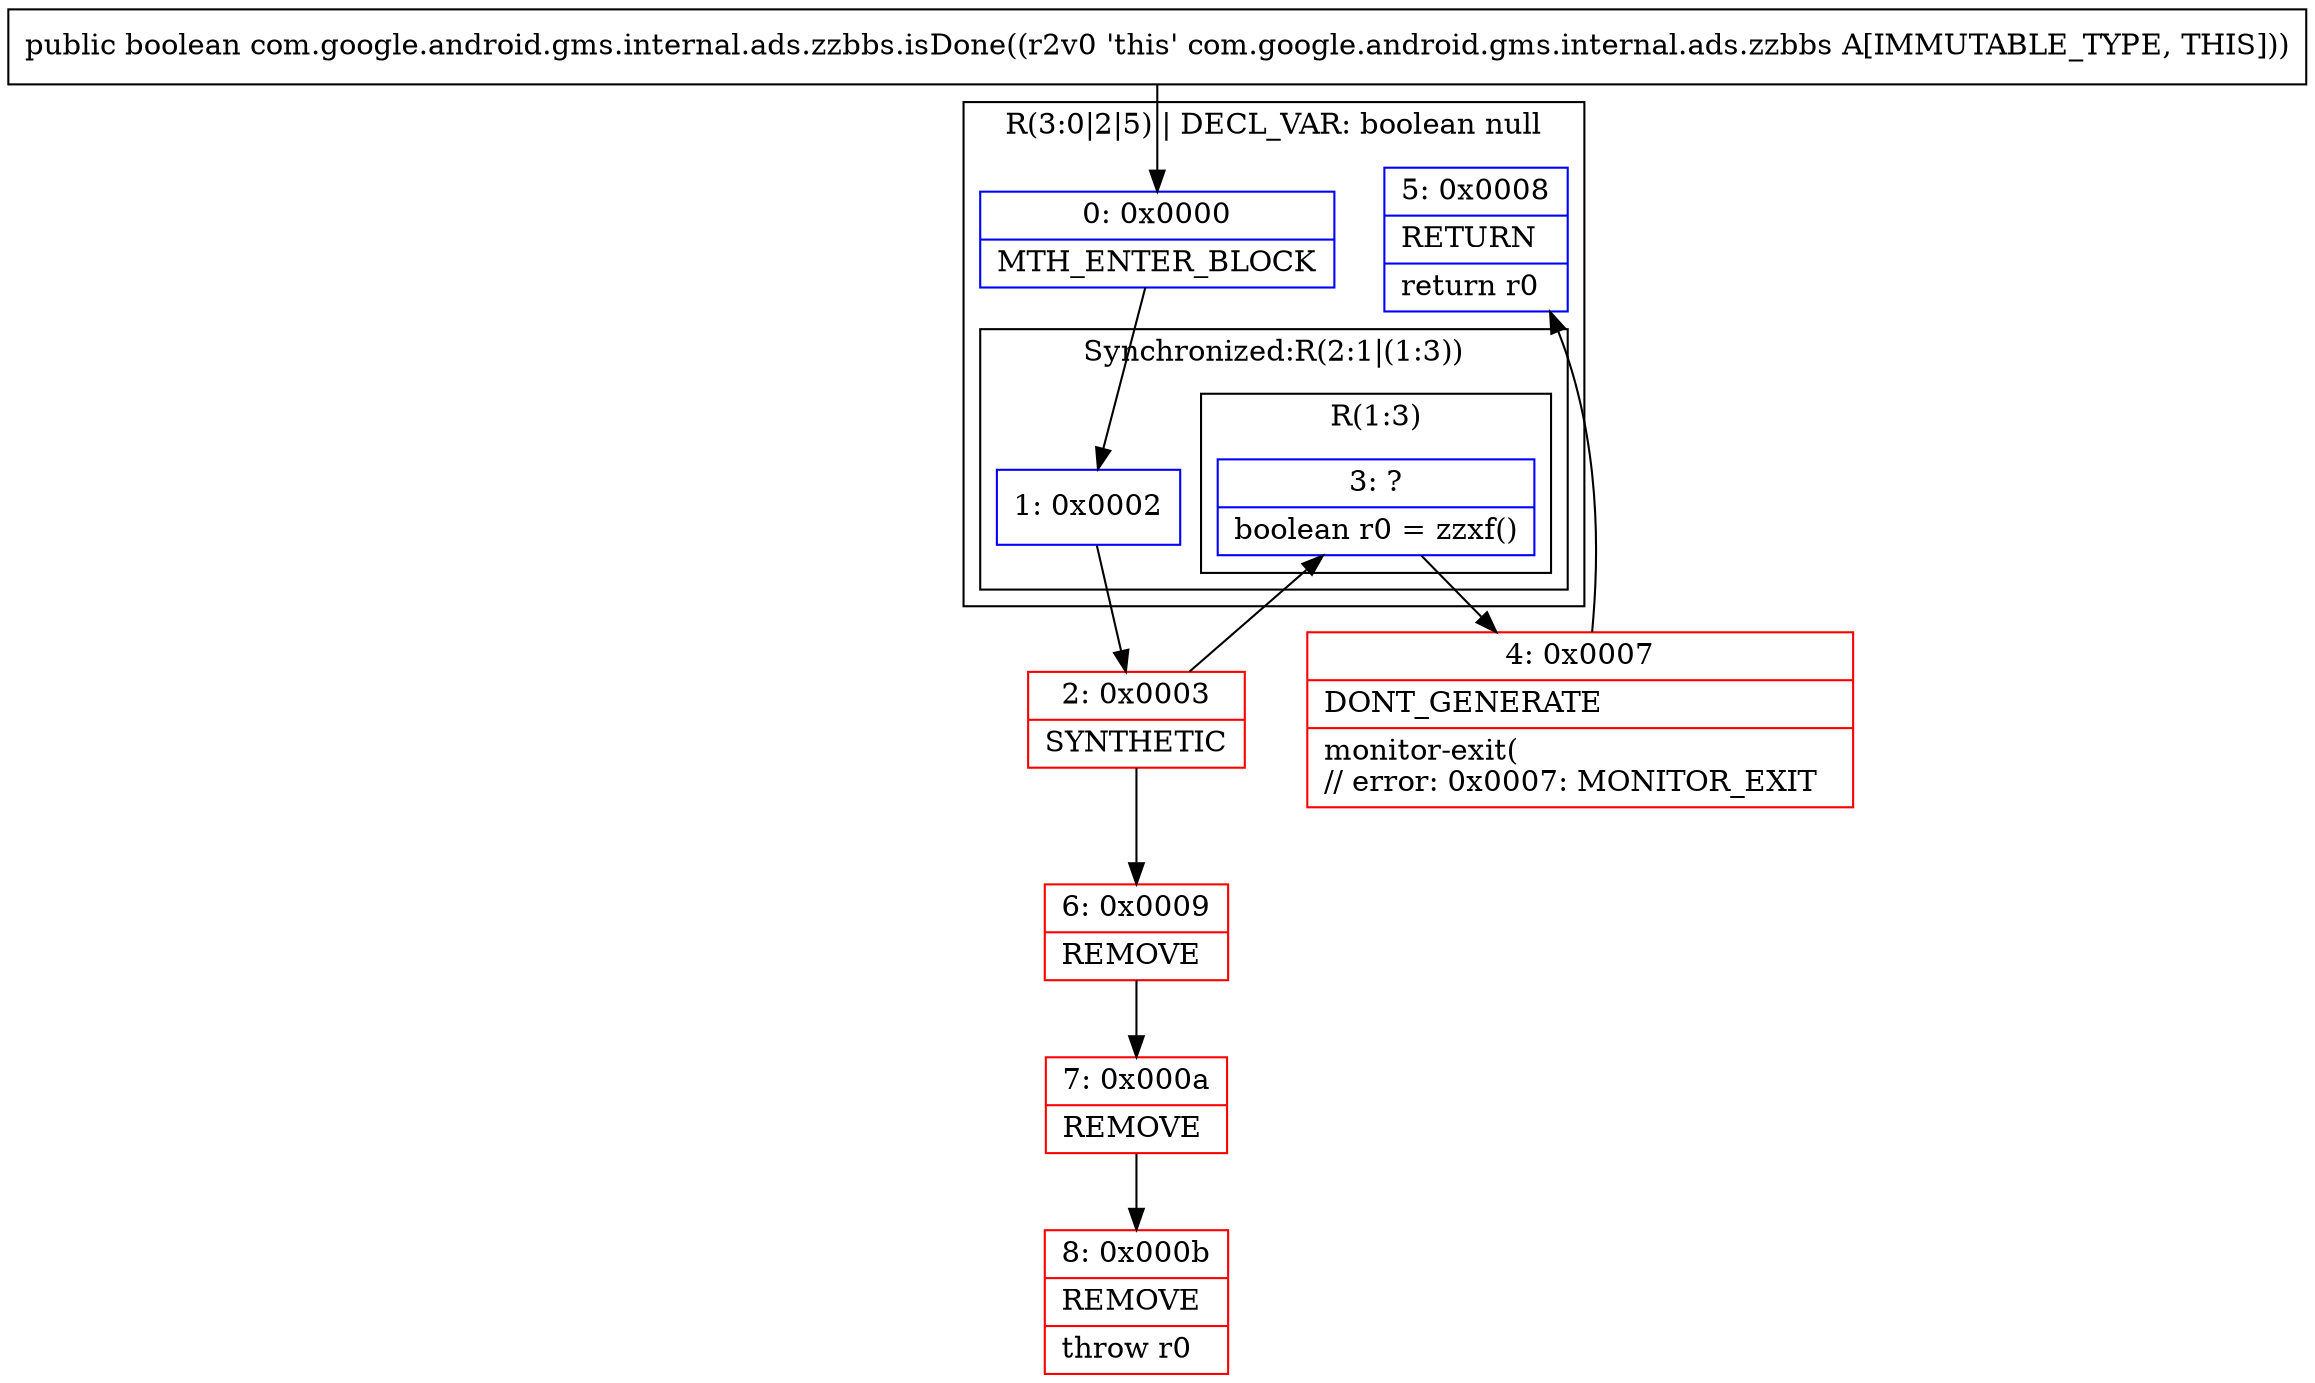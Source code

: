 digraph "CFG forcom.google.android.gms.internal.ads.zzbbs.isDone()Z" {
subgraph cluster_Region_482048000 {
label = "R(3:0|2|5) | DECL_VAR: boolean null\l";
node [shape=record,color=blue];
Node_0 [shape=record,label="{0\:\ 0x0000|MTH_ENTER_BLOCK\l}"];
subgraph cluster_SynchronizedRegion_1258878465 {
label = "Synchronized:R(2:1|(1:3))";
node [shape=record,color=blue];
Node_1 [shape=record,label="{1\:\ 0x0002}"];
subgraph cluster_Region_913192549 {
label = "R(1:3)";
node [shape=record,color=blue];
Node_3 [shape=record,label="{3\:\ ?|boolean r0 = zzxf()\l}"];
}
}
Node_5 [shape=record,label="{5\:\ 0x0008|RETURN\l|return r0\l}"];
}
Node_2 [shape=record,color=red,label="{2\:\ 0x0003|SYNTHETIC\l}"];
Node_4 [shape=record,color=red,label="{4\:\ 0x0007|DONT_GENERATE\l|monitor\-exit(\l\/\/ error: 0x0007: MONITOR_EXIT  \l}"];
Node_6 [shape=record,color=red,label="{6\:\ 0x0009|REMOVE\l}"];
Node_7 [shape=record,color=red,label="{7\:\ 0x000a|REMOVE\l}"];
Node_8 [shape=record,color=red,label="{8\:\ 0x000b|REMOVE\l|throw r0\l}"];
MethodNode[shape=record,label="{public boolean com.google.android.gms.internal.ads.zzbbs.isDone((r2v0 'this' com.google.android.gms.internal.ads.zzbbs A[IMMUTABLE_TYPE, THIS])) }"];
MethodNode -> Node_0;
Node_0 -> Node_1;
Node_1 -> Node_2;
Node_3 -> Node_4;
Node_2 -> Node_3;
Node_2 -> Node_6;
Node_4 -> Node_5;
Node_6 -> Node_7;
Node_7 -> Node_8;
}

